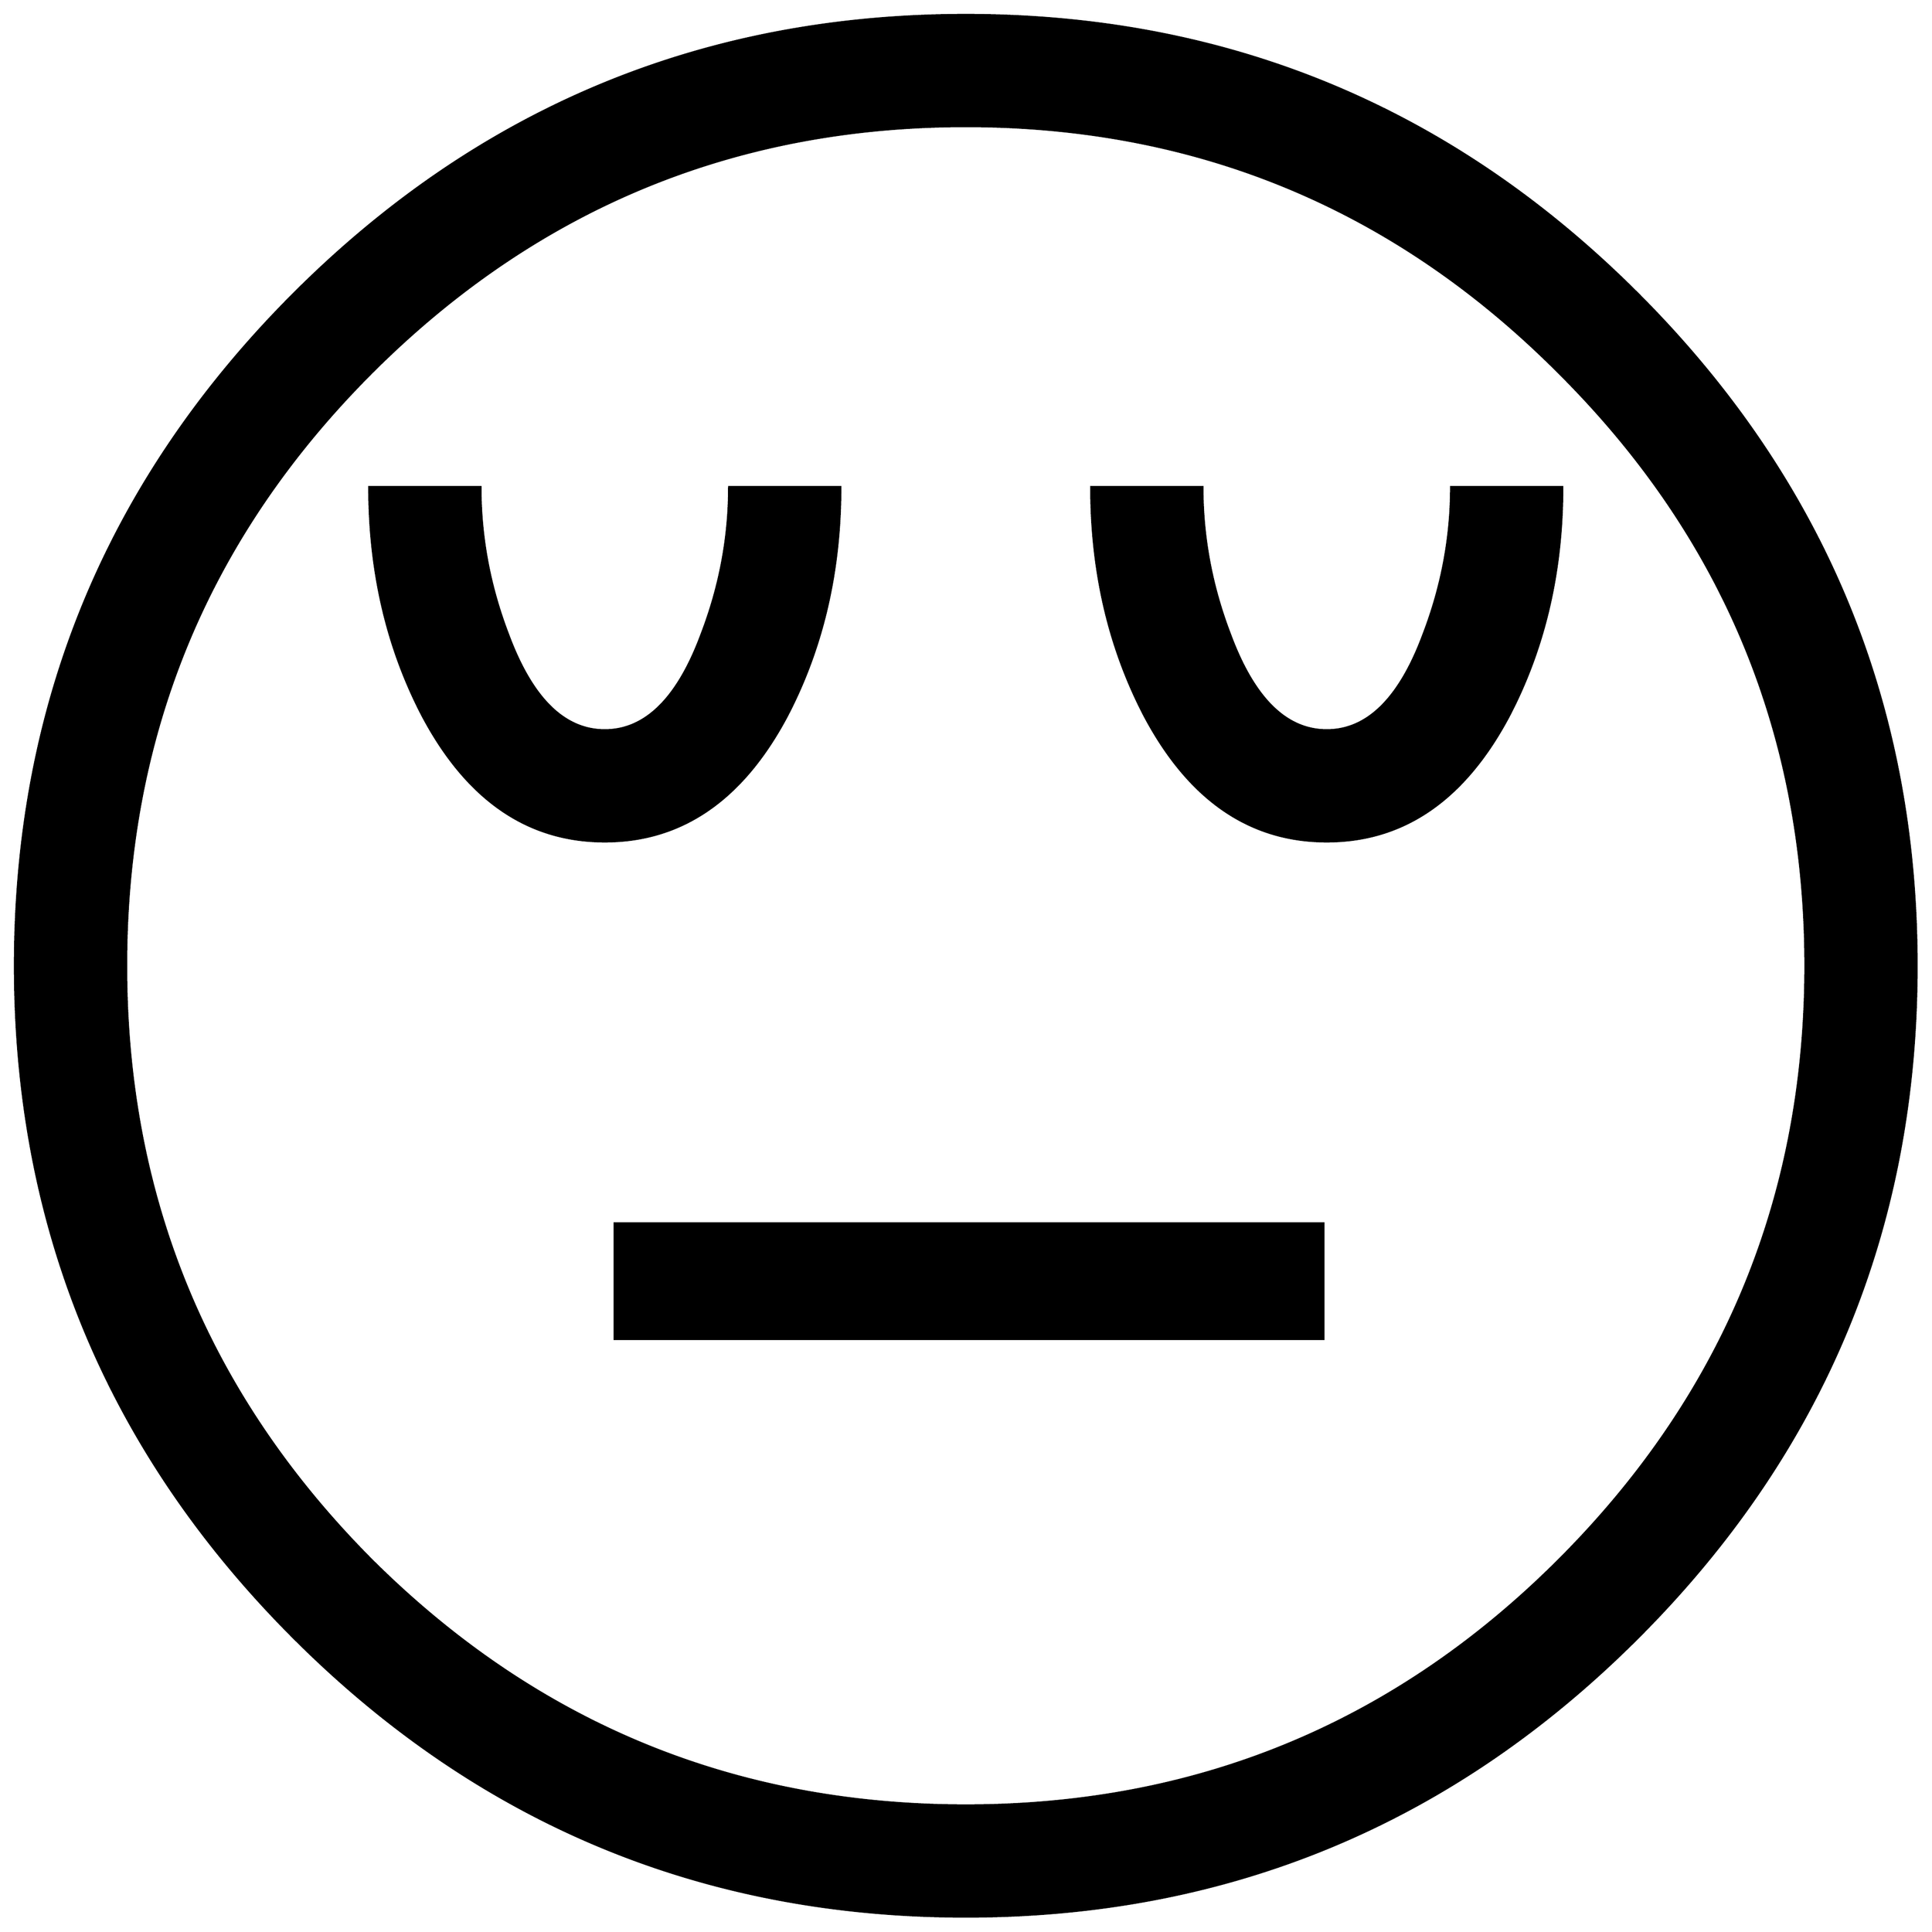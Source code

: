 


\begin{tikzpicture}[y=0.80pt, x=0.80pt, yscale=-1.0, xscale=1.0, inner sep=0pt, outer sep=0pt]
\begin{scope}[shift={(100.0,1706.0)},nonzero rule]
  \path[draw=.,fill=.,line width=1.600pt] (1794.0,-582.0) ..
    controls (1794.0,-346.0) and (1710.333,-144.333) ..
    (1543.0,23.0) .. controls (1375.667,190.333) and (1174.0,274.0)
    .. (938.0,274.0) .. controls (702.0,274.0) and (500.333,190.333)
    .. (333.0,23.0) .. controls (165.667,-144.333) and (82.0,-346.0)
    .. (82.0,-582.0) .. controls (82.0,-818.0) and
    (165.667,-1019.667) .. (333.0,-1187.0) .. controls
    (500.333,-1354.333) and (702.0,-1438.0) .. (938.0,-1438.0) ..
    controls (1174.0,-1438.0) and (1375.667,-1354.333) ..
    (1543.0,-1187.0) .. controls (1710.333,-1019.667) and
    (1794.0,-818.0) .. (1794.0,-582.0) -- cycle(1694.0,-582.0)
    .. controls (1694.0,-790.667) and (1620.0,-968.667) ..
    (1472.0,-1116.0) .. controls (1324.667,-1264.0) and
    (1146.667,-1338.0) .. (938.0,-1338.0) .. controls
    (729.333,-1338.0) and (551.0,-1264.0) .. (403.0,-1116.0) ..
    controls (255.667,-968.667) and (182.0,-790.667) .. (182.0,-582.0)
    .. controls (182.0,-373.333) and (255.667,-195.0) ..
    (403.0,-47.0) .. controls (551.0,100.333) and (729.333,174.0) ..
    (938.0,174.0) .. controls (1146.667,174.0) and (1324.667,100.333)
    .. (1472.0,-47.0) .. controls (1620.0,-195.0) and
    (1694.0,-373.333) .. (1694.0,-582.0) -- cycle(1475.0,-1013.0)
    .. controls (1475.0,-937.0) and (1459.0,-868.333) ..
    (1427.0,-807.0) .. controls (1387.0,-731.667) and
    (1332.333,-694.0) .. (1263.0,-694.0) .. controls
    (1193.667,-694.0) and (1139.0,-731.667) .. (1099.0,-807.0) ..
    controls (1067.0,-868.333) and (1051.0,-937.0) ..
    (1051.0,-1013.0) -- (1151.0,-1013.0) .. controls
    (1151.0,-967.667) and (1159.333,-923.333) .. (1176.0,-880.0) ..
    controls (1197.333,-822.667) and (1226.333,-794.0) ..
    (1263.0,-794.0) .. controls (1299.667,-794.0) and
    (1328.667,-822.667) .. (1350.0,-880.0) .. controls
    (1366.667,-923.333) and (1375.0,-967.667) .. (1375.0,-1013.0) --
    (1475.0,-1013.0) -- cycle(825.0,-1013.0) .. controls
    (825.0,-937.0) and (809.0,-868.333) .. (777.0,-807.0) ..
    controls (737.0,-731.667) and (682.333,-694.0) .. (613.0,-694.0)
    .. controls (543.667,-694.0) and (489.0,-731.667) ..
    (449.0,-807.0) .. controls (417.0,-868.333) and (401.0,-937.0)
    .. (401.0,-1013.0) -- (501.0,-1013.0) .. controls
    (501.0,-967.667) and (509.333,-923.333) .. (526.0,-880.0) ..
    controls (547.333,-822.667) and (576.333,-794.0) .. (613.0,-794.0)
    .. controls (649.667,-794.0) and (678.667,-822.667) ..
    (700.0,-880.0) .. controls (716.667,-923.333) and (725.0,-967.667)
    .. (725.0,-1013.0) -- (825.0,-1013.0) --
    cycle(1260.0,-246.0) -- (622.0,-246.0) -- (622.0,-350.0) --
    (1260.0,-350.0) -- (1260.0,-246.0) -- cycle;
\end{scope}

\end{tikzpicture}

